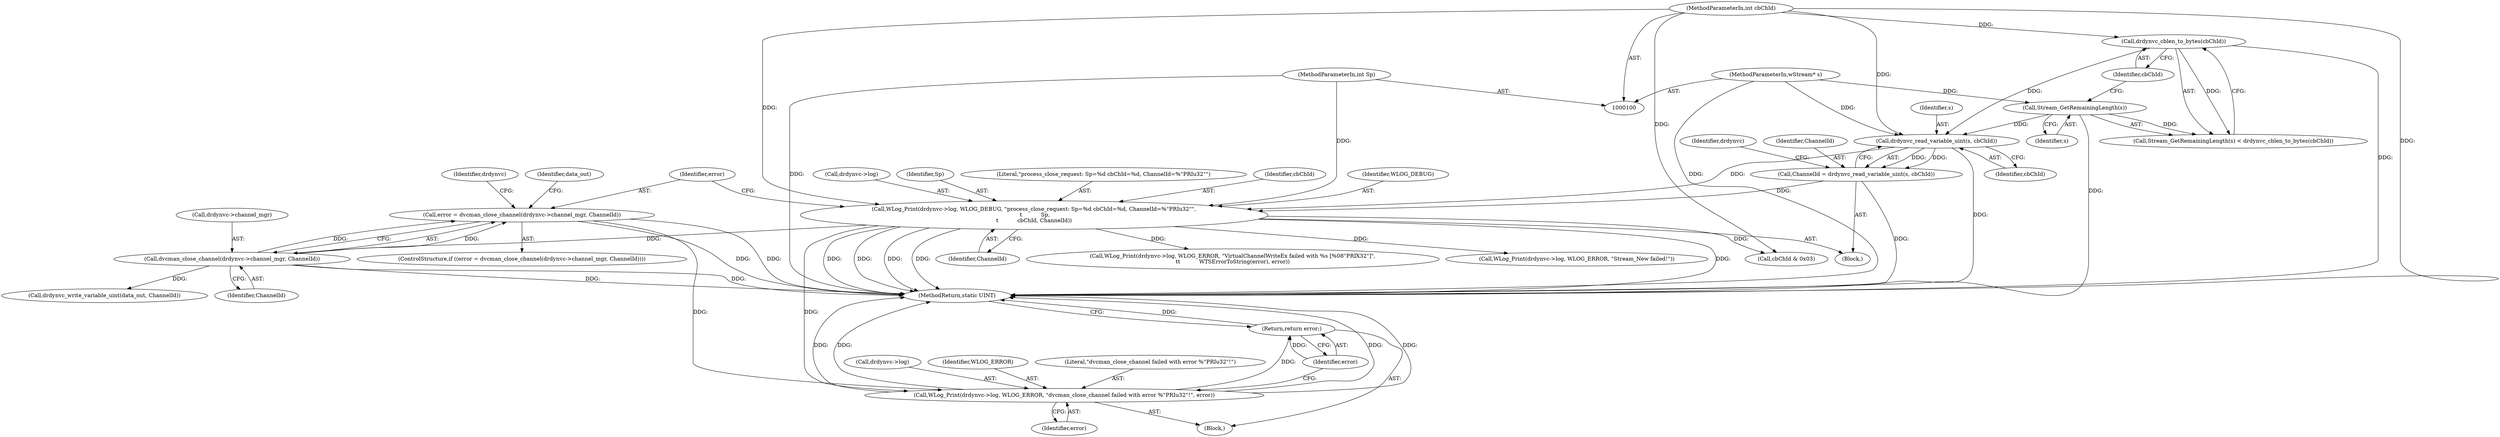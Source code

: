digraph "0_FreeRDP_baee520e3dd9be6511c45a14c5f5e77784de1471_1@API" {
"1000133" [label="(Call,error = dvcman_close_channel(drdynvc->channel_mgr, ChannelId))"];
"1000135" [label="(Call,dvcman_close_channel(drdynvc->channel_mgr, ChannelId))"];
"1000123" [label="(Call,WLog_Print(drdynvc->log, WLOG_DEBUG, \"process_close_request: Sp=%d cbChId=%d, ChannelId=%\"PRIu32\"\",\n \t           Sp,\n\t           cbChId, ChannelId))"];
"1000102" [label="(MethodParameterIn,int Sp)"];
"1000120" [label="(Call,drdynvc_read_variable_uint(s, cbChId))"];
"1000112" [label="(Call,Stream_GetRemainingLength(s))"];
"1000104" [label="(MethodParameterIn,wStream* s)"];
"1000114" [label="(Call,drdynvc_cblen_to_bytes(cbChId))"];
"1000103" [label="(MethodParameterIn,int cbChId)"];
"1000118" [label="(Call,ChannelId = drdynvc_read_variable_uint(s, cbChId))"];
"1000141" [label="(Call,WLog_Print(drdynvc->log, WLOG_ERROR, \"dvcman_close_channel failed with error %\"PRIu32\"!\", error))"];
"1000148" [label="(Return,return error;)"];
"1000130" [label="(Identifier,cbChId)"];
"1000189" [label="(Call,WLog_Print(drdynvc->log, WLOG_ERROR, \"VirtualChannelWriteEx failed with %s [%08\"PRIX32\"]\",\n\t\t           WTSErrorToString(error), error))"];
"1000142" [label="(Call,drdynvc->log)"];
"1000111" [label="(Call,Stream_GetRemainingLength(s) < drdynvc_cblen_to_bytes(cbChId))"];
"1000125" [label="(Identifier,drdynvc)"];
"1000102" [label="(MethodParameterIn,int Sp)"];
"1000145" [label="(Identifier,WLOG_ERROR)"];
"1000179" [label="(Call,drdynvc_write_variable_uint(data_out, ChannelId))"];
"1000151" [label="(Identifier,data_out)"];
"1000114" [label="(Call,drdynvc_cblen_to_bytes(cbChId))"];
"1000136" [label="(Call,drdynvc->channel_mgr)"];
"1000120" [label="(Call,drdynvc_read_variable_uint(s, cbChId))"];
"1000115" [label="(Identifier,cbChId)"];
"1000127" [label="(Identifier,WLOG_DEBUG)"];
"1000119" [label="(Identifier,ChannelId)"];
"1000124" [label="(Call,drdynvc->log)"];
"1000133" [label="(Call,error = dvcman_close_channel(drdynvc->channel_mgr, ChannelId))"];
"1000118" [label="(Call,ChannelId = drdynvc_read_variable_uint(s, cbChId))"];
"1000141" [label="(Call,WLog_Print(drdynvc->log, WLOG_ERROR, \"dvcman_close_channel failed with error %\"PRIu32\"!\", error))"];
"1000113" [label="(Identifier,s)"];
"1000140" [label="(Block,)"];
"1000135" [label="(Call,dvcman_close_channel(drdynvc->channel_mgr, ChannelId))"];
"1000173" [label="(Call,cbChId & 0x03)"];
"1000129" [label="(Identifier,Sp)"];
"1000123" [label="(Call,WLog_Print(drdynvc->log, WLOG_DEBUG, \"process_close_request: Sp=%d cbChId=%d, ChannelId=%\"PRIu32\"\",\n \t           Sp,\n\t           cbChId, ChannelId))"];
"1000147" [label="(Identifier,error)"];
"1000131" [label="(Identifier,ChannelId)"];
"1000112" [label="(Call,Stream_GetRemainingLength(s))"];
"1000200" [label="(MethodReturn,static UINT)"];
"1000159" [label="(Call,WLog_Print(drdynvc->log, WLOG_ERROR, \"Stream_New failed!\"))"];
"1000128" [label="(Literal,\"process_close_request: Sp=%d cbChId=%d, ChannelId=%\"PRIu32\"\")"];
"1000149" [label="(Identifier,error)"];
"1000134" [label="(Identifier,error)"];
"1000148" [label="(Return,return error;)"];
"1000139" [label="(Identifier,ChannelId)"];
"1000122" [label="(Identifier,cbChId)"];
"1000103" [label="(MethodParameterIn,int cbChId)"];
"1000143" [label="(Identifier,drdynvc)"];
"1000146" [label="(Literal,\"dvcman_close_channel failed with error %\"PRIu32\"!\")"];
"1000104" [label="(MethodParameterIn,wStream* s)"];
"1000132" [label="(ControlStructure,if ((error = dvcman_close_channel(drdynvc->channel_mgr, ChannelId))))"];
"1000105" [label="(Block,)"];
"1000121" [label="(Identifier,s)"];
"1000133" -> "1000132"  [label="AST: "];
"1000133" -> "1000135"  [label="CFG: "];
"1000134" -> "1000133"  [label="AST: "];
"1000135" -> "1000133"  [label="AST: "];
"1000143" -> "1000133"  [label="CFG: "];
"1000151" -> "1000133"  [label="CFG: "];
"1000133" -> "1000200"  [label="DDG: "];
"1000133" -> "1000200"  [label="DDG: "];
"1000135" -> "1000133"  [label="DDG: "];
"1000135" -> "1000133"  [label="DDG: "];
"1000133" -> "1000141"  [label="DDG: "];
"1000135" -> "1000139"  [label="CFG: "];
"1000136" -> "1000135"  [label="AST: "];
"1000139" -> "1000135"  [label="AST: "];
"1000135" -> "1000200"  [label="DDG: "];
"1000135" -> "1000200"  [label="DDG: "];
"1000123" -> "1000135"  [label="DDG: "];
"1000135" -> "1000179"  [label="DDG: "];
"1000123" -> "1000105"  [label="AST: "];
"1000123" -> "1000131"  [label="CFG: "];
"1000124" -> "1000123"  [label="AST: "];
"1000127" -> "1000123"  [label="AST: "];
"1000128" -> "1000123"  [label="AST: "];
"1000129" -> "1000123"  [label="AST: "];
"1000130" -> "1000123"  [label="AST: "];
"1000131" -> "1000123"  [label="AST: "];
"1000134" -> "1000123"  [label="CFG: "];
"1000123" -> "1000200"  [label="DDG: "];
"1000123" -> "1000200"  [label="DDG: "];
"1000123" -> "1000200"  [label="DDG: "];
"1000123" -> "1000200"  [label="DDG: "];
"1000123" -> "1000200"  [label="DDG: "];
"1000102" -> "1000123"  [label="DDG: "];
"1000120" -> "1000123"  [label="DDG: "];
"1000103" -> "1000123"  [label="DDG: "];
"1000118" -> "1000123"  [label="DDG: "];
"1000123" -> "1000141"  [label="DDG: "];
"1000123" -> "1000159"  [label="DDG: "];
"1000123" -> "1000173"  [label="DDG: "];
"1000123" -> "1000189"  [label="DDG: "];
"1000102" -> "1000100"  [label="AST: "];
"1000102" -> "1000200"  [label="DDG: "];
"1000120" -> "1000118"  [label="AST: "];
"1000120" -> "1000122"  [label="CFG: "];
"1000121" -> "1000120"  [label="AST: "];
"1000122" -> "1000120"  [label="AST: "];
"1000118" -> "1000120"  [label="CFG: "];
"1000120" -> "1000200"  [label="DDG: "];
"1000120" -> "1000118"  [label="DDG: "];
"1000120" -> "1000118"  [label="DDG: "];
"1000112" -> "1000120"  [label="DDG: "];
"1000104" -> "1000120"  [label="DDG: "];
"1000114" -> "1000120"  [label="DDG: "];
"1000103" -> "1000120"  [label="DDG: "];
"1000112" -> "1000111"  [label="AST: "];
"1000112" -> "1000113"  [label="CFG: "];
"1000113" -> "1000112"  [label="AST: "];
"1000115" -> "1000112"  [label="CFG: "];
"1000112" -> "1000200"  [label="DDG: "];
"1000112" -> "1000111"  [label="DDG: "];
"1000104" -> "1000112"  [label="DDG: "];
"1000104" -> "1000100"  [label="AST: "];
"1000104" -> "1000200"  [label="DDG: "];
"1000114" -> "1000111"  [label="AST: "];
"1000114" -> "1000115"  [label="CFG: "];
"1000115" -> "1000114"  [label="AST: "];
"1000111" -> "1000114"  [label="CFG: "];
"1000114" -> "1000200"  [label="DDG: "];
"1000114" -> "1000111"  [label="DDG: "];
"1000103" -> "1000114"  [label="DDG: "];
"1000103" -> "1000100"  [label="AST: "];
"1000103" -> "1000200"  [label="DDG: "];
"1000103" -> "1000173"  [label="DDG: "];
"1000118" -> "1000105"  [label="AST: "];
"1000119" -> "1000118"  [label="AST: "];
"1000125" -> "1000118"  [label="CFG: "];
"1000118" -> "1000200"  [label="DDG: "];
"1000141" -> "1000140"  [label="AST: "];
"1000141" -> "1000147"  [label="CFG: "];
"1000142" -> "1000141"  [label="AST: "];
"1000145" -> "1000141"  [label="AST: "];
"1000146" -> "1000141"  [label="AST: "];
"1000147" -> "1000141"  [label="AST: "];
"1000149" -> "1000141"  [label="CFG: "];
"1000141" -> "1000200"  [label="DDG: "];
"1000141" -> "1000200"  [label="DDG: "];
"1000141" -> "1000200"  [label="DDG: "];
"1000141" -> "1000200"  [label="DDG: "];
"1000141" -> "1000148"  [label="DDG: "];
"1000148" -> "1000140"  [label="AST: "];
"1000148" -> "1000149"  [label="CFG: "];
"1000149" -> "1000148"  [label="AST: "];
"1000200" -> "1000148"  [label="CFG: "];
"1000148" -> "1000200"  [label="DDG: "];
"1000149" -> "1000148"  [label="DDG: "];
}
